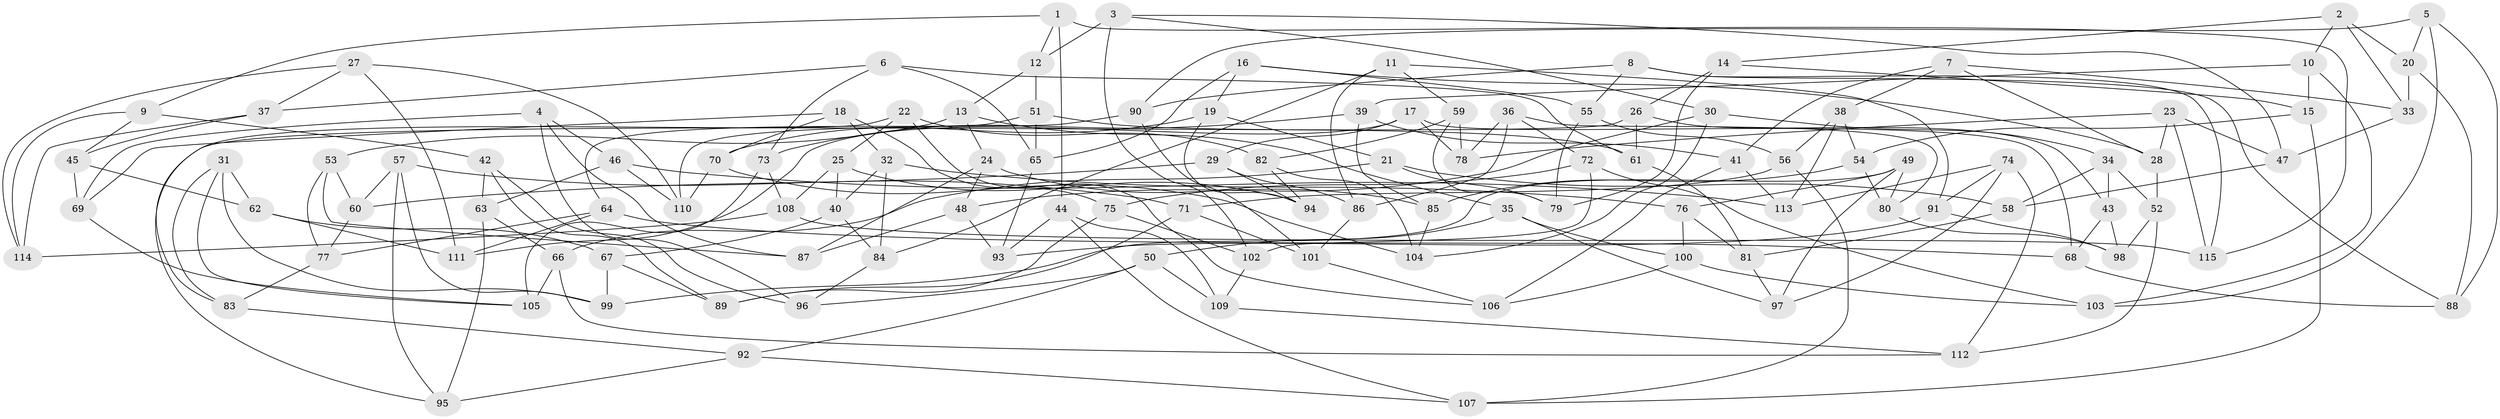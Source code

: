 // coarse degree distribution, {7: 0.08571428571428572, 10: 0.05714285714285714, 6: 0.11428571428571428, 11: 0.05714285714285714, 8: 0.14285714285714285, 4: 0.22857142857142856, 9: 0.2, 5: 0.11428571428571428}
// Generated by graph-tools (version 1.1) at 2025/53/03/04/25 22:53:36]
// undirected, 115 vertices, 230 edges
graph export_dot {
  node [color=gray90,style=filled];
  1;
  2;
  3;
  4;
  5;
  6;
  7;
  8;
  9;
  10;
  11;
  12;
  13;
  14;
  15;
  16;
  17;
  18;
  19;
  20;
  21;
  22;
  23;
  24;
  25;
  26;
  27;
  28;
  29;
  30;
  31;
  32;
  33;
  34;
  35;
  36;
  37;
  38;
  39;
  40;
  41;
  42;
  43;
  44;
  45;
  46;
  47;
  48;
  49;
  50;
  51;
  52;
  53;
  54;
  55;
  56;
  57;
  58;
  59;
  60;
  61;
  62;
  63;
  64;
  65;
  66;
  67;
  68;
  69;
  70;
  71;
  72;
  73;
  74;
  75;
  76;
  77;
  78;
  79;
  80;
  81;
  82;
  83;
  84;
  85;
  86;
  87;
  88;
  89;
  90;
  91;
  92;
  93;
  94;
  95;
  96;
  97;
  98;
  99;
  100;
  101;
  102;
  103;
  104;
  105;
  106;
  107;
  108;
  109;
  110;
  111;
  112;
  113;
  114;
  115;
  1 -- 12;
  1 -- 44;
  1 -- 9;
  1 -- 115;
  2 -- 10;
  2 -- 14;
  2 -- 33;
  2 -- 20;
  3 -- 30;
  3 -- 12;
  3 -- 102;
  3 -- 47;
  4 -- 69;
  4 -- 46;
  4 -- 96;
  4 -- 87;
  5 -- 103;
  5 -- 20;
  5 -- 90;
  5 -- 88;
  6 -- 65;
  6 -- 37;
  6 -- 73;
  6 -- 61;
  7 -- 33;
  7 -- 28;
  7 -- 41;
  7 -- 38;
  8 -- 55;
  8 -- 90;
  8 -- 115;
  8 -- 88;
  9 -- 42;
  9 -- 114;
  9 -- 45;
  10 -- 15;
  10 -- 103;
  10 -- 39;
  11 -- 84;
  11 -- 86;
  11 -- 91;
  11 -- 59;
  12 -- 51;
  12 -- 13;
  13 -- 53;
  13 -- 24;
  13 -- 35;
  14 -- 26;
  14 -- 15;
  14 -- 79;
  15 -- 107;
  15 -- 54;
  16 -- 55;
  16 -- 65;
  16 -- 28;
  16 -- 19;
  17 -- 111;
  17 -- 68;
  17 -- 29;
  17 -- 78;
  18 -- 69;
  18 -- 70;
  18 -- 32;
  18 -- 75;
  19 -- 94;
  19 -- 70;
  19 -- 21;
  20 -- 33;
  20 -- 88;
  21 -- 58;
  21 -- 66;
  21 -- 79;
  22 -- 106;
  22 -- 83;
  22 -- 25;
  22 -- 82;
  23 -- 47;
  23 -- 78;
  23 -- 115;
  23 -- 28;
  24 -- 48;
  24 -- 85;
  24 -- 87;
  25 -- 40;
  25 -- 108;
  25 -- 94;
  26 -- 95;
  26 -- 61;
  26 -- 43;
  27 -- 114;
  27 -- 111;
  27 -- 37;
  27 -- 110;
  28 -- 52;
  29 -- 60;
  29 -- 94;
  29 -- 86;
  30 -- 104;
  30 -- 48;
  30 -- 34;
  31 -- 62;
  31 -- 99;
  31 -- 83;
  31 -- 105;
  32 -- 76;
  32 -- 84;
  32 -- 40;
  33 -- 47;
  34 -- 43;
  34 -- 52;
  34 -- 58;
  35 -- 100;
  35 -- 97;
  35 -- 50;
  36 -- 78;
  36 -- 86;
  36 -- 80;
  36 -- 72;
  37 -- 45;
  37 -- 114;
  38 -- 54;
  38 -- 113;
  38 -- 56;
  39 -- 41;
  39 -- 85;
  39 -- 73;
  40 -- 84;
  40 -- 67;
  41 -- 106;
  41 -- 113;
  42 -- 63;
  42 -- 96;
  42 -- 89;
  43 -- 68;
  43 -- 98;
  44 -- 109;
  44 -- 93;
  44 -- 107;
  45 -- 62;
  45 -- 69;
  46 -- 110;
  46 -- 63;
  46 -- 113;
  47 -- 58;
  48 -- 87;
  48 -- 93;
  49 -- 80;
  49 -- 76;
  49 -- 99;
  49 -- 97;
  50 -- 92;
  50 -- 96;
  50 -- 109;
  51 -- 64;
  51 -- 65;
  51 -- 61;
  52 -- 112;
  52 -- 98;
  53 -- 60;
  53 -- 87;
  53 -- 77;
  54 -- 85;
  54 -- 80;
  55 -- 56;
  55 -- 79;
  56 -- 71;
  56 -- 107;
  57 -- 95;
  57 -- 60;
  57 -- 99;
  57 -- 71;
  58 -- 81;
  59 -- 79;
  59 -- 78;
  59 -- 82;
  60 -- 77;
  61 -- 81;
  62 -- 67;
  62 -- 111;
  63 -- 95;
  63 -- 66;
  64 -- 68;
  64 -- 77;
  64 -- 111;
  65 -- 93;
  66 -- 105;
  66 -- 112;
  67 -- 89;
  67 -- 99;
  68 -- 88;
  69 -- 105;
  70 -- 104;
  70 -- 110;
  71 -- 89;
  71 -- 101;
  72 -- 103;
  72 -- 102;
  72 -- 75;
  73 -- 105;
  73 -- 108;
  74 -- 97;
  74 -- 91;
  74 -- 113;
  74 -- 112;
  75 -- 89;
  75 -- 102;
  76 -- 100;
  76 -- 81;
  77 -- 83;
  80 -- 98;
  81 -- 97;
  82 -- 94;
  82 -- 104;
  83 -- 92;
  84 -- 96;
  85 -- 104;
  86 -- 101;
  90 -- 101;
  90 -- 110;
  91 -- 93;
  91 -- 98;
  92 -- 95;
  92 -- 107;
  100 -- 106;
  100 -- 103;
  101 -- 106;
  102 -- 109;
  108 -- 114;
  108 -- 115;
  109 -- 112;
}
